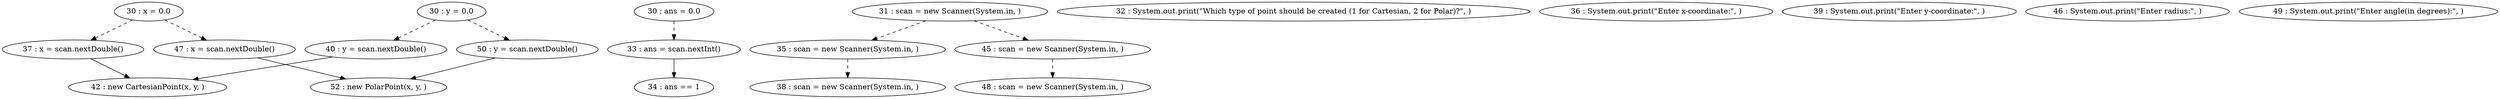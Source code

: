 digraph G {
"30 : x = 0.0"
"30 : x = 0.0" -> "37 : x = scan.nextDouble()" [style=dashed]
"30 : x = 0.0" -> "47 : x = scan.nextDouble()" [style=dashed]
"30 : y = 0.0"
"30 : y = 0.0" -> "40 : y = scan.nextDouble()" [style=dashed]
"30 : y = 0.0" -> "50 : y = scan.nextDouble()" [style=dashed]
"30 : ans = 0.0"
"30 : ans = 0.0" -> "33 : ans = scan.nextInt()" [style=dashed]
"31 : scan = new Scanner(System.in, )"
"31 : scan = new Scanner(System.in, )" -> "35 : scan = new Scanner(System.in, )" [style=dashed]
"31 : scan = new Scanner(System.in, )" -> "45 : scan = new Scanner(System.in, )" [style=dashed]
"32 : System.out.print(\"Which type of point should be created (1 for Cartesian, 2 for Polar)?\", )"
"33 : ans = scan.nextInt()"
"33 : ans = scan.nextInt()" -> "34 : ans == 1"
"34 : ans == 1"
"35 : scan = new Scanner(System.in, )"
"35 : scan = new Scanner(System.in, )" -> "38 : scan = new Scanner(System.in, )" [style=dashed]
"36 : System.out.print(\"Enter x-coordinate:\", )"
"37 : x = scan.nextDouble()"
"37 : x = scan.nextDouble()" -> "42 : new CartesianPoint(x, y, )"
"38 : scan = new Scanner(System.in, )"
"39 : System.out.print(\"Enter y-coordinate:\", )"
"40 : y = scan.nextDouble()"
"40 : y = scan.nextDouble()" -> "42 : new CartesianPoint(x, y, )"
"42 : new CartesianPoint(x, y, )"
"45 : scan = new Scanner(System.in, )"
"45 : scan = new Scanner(System.in, )" -> "48 : scan = new Scanner(System.in, )" [style=dashed]
"46 : System.out.print(\"Enter radius:\", )"
"47 : x = scan.nextDouble()"
"47 : x = scan.nextDouble()" -> "52 : new PolarPoint(x, y, )"
"48 : scan = new Scanner(System.in, )"
"49 : System.out.print(\"Enter angle(in degrees):\", )"
"50 : y = scan.nextDouble()"
"50 : y = scan.nextDouble()" -> "52 : new PolarPoint(x, y, )"
"52 : new PolarPoint(x, y, )"
}